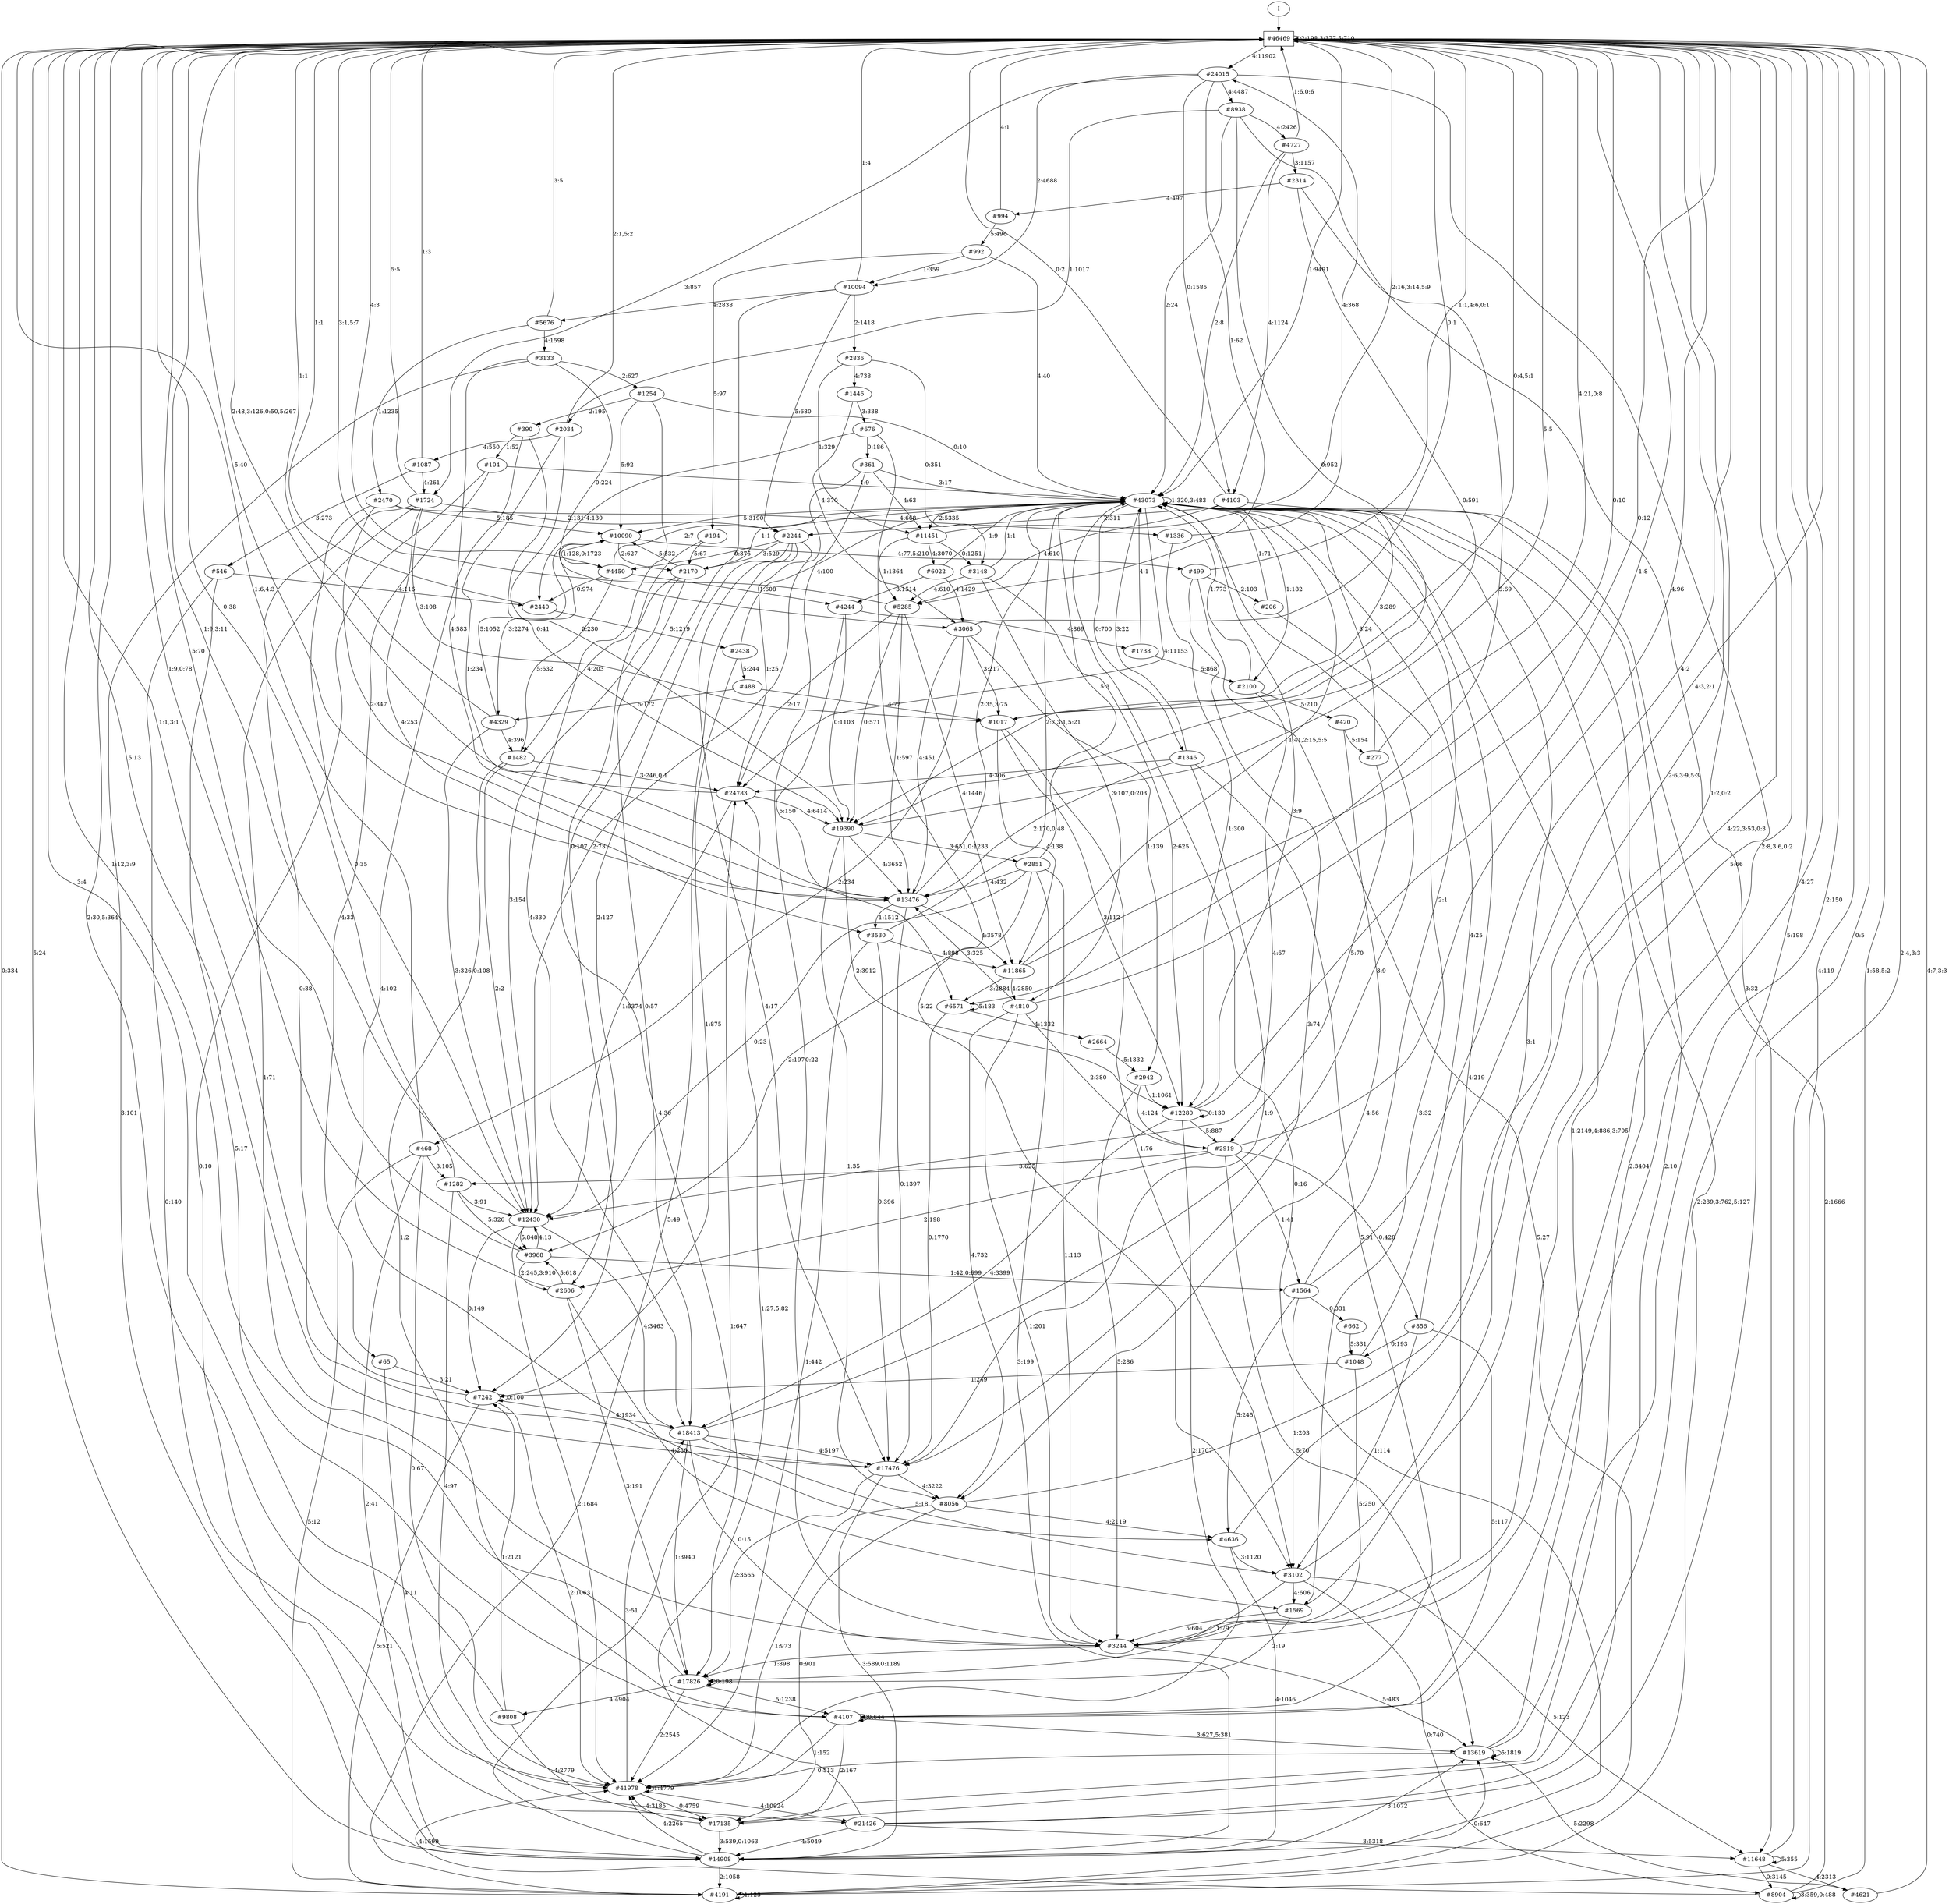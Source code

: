 // produced with flexfringe from git commitd1cf04ada0831d0605a3651971ef9a02091d8823
// dfasat/flexfringe -h=alergia -d=alergia_data -o=experiments/flexfringe_pautomac_study/flexfringe_data/exp6_n5_x0_w1_a1_b0_f1_I0_J0_K0_t1_l0_p0_11499999999999998dfa -n=5 -x=0 -w=1 -a=1 -b=0 -f=1 -I=0 -J=0 -K=0 -t=1 -l=0 -p=0.11499999999999998 /Users/nicholasrenninger/Google Drive/Grad School/specification learning/code/DPFA_DTS_product_experiment/dfasatInvestigations/experiments/flexfringe_pautomac_study/flexfringe_data/flexfringe_pautomac_study_train 
digraph DFA {
	0 [label="root" shape=box];
		I -> 0;
	0 [ label="#46469"  ];
		0 -> 0 [label="2:198,3:377,5:710"  ];
		0 -> 1 [label="1:9491"  ];
		0 -> 67 [label="4:11902"  ];
		0 -> 955 [label="0:334"  ];
	1 [ label="#43073"  ];
		1 -> 1 [label="1:320,3:483"  ];
		1 -> 2 [label="4:11153"  ];
		1 -> 40 [label="2:5335"  ];
		1 -> 45 [label="5:3190"  ];
		1 -> 564 [label="0:700"  ];
	2 [ label="#24783"  ];
		2 -> 0 [label="2:48,3:126,0:50,5:267"  ];
		2 -> 20 [label="4:6414"  ];
		2 -> 3 [label="1:5374"  ];
	3 [ label="#12430"  ];
		3 -> 0 [label="1:9,3:11"  ];
		3 -> 4 [label="2:1684"  ];
		3 -> 161 [label="4:3463"  ];
		3 -> 355 [label="5:848"  ];
		3 -> 808 [label="0:149"  ];
	161 [ label="#18413"  ];
		161 -> 1 [label="3:9"  ];
		161 -> 162 [label="1:3940"  ];
		161 -> 296 [label="4:5197"  ];
		161 -> 821 [label="5:18"  ];
		161 -> 8201 [label="0:15"  ];
	162 [ label="#17826"  ];
		162 -> 0 [label="1:12,3:9"  ];
		162 -> 4 [label="2:2545"  ];
		162 -> 162 [label="0:198"  ];
		162 -> 807 [label="4:4904"  ];
		162 -> 1120 [label="5:1238"  ];
	807 [ label="#9808"  ];
		807 -> 0 [label="3:4"  ];
		807 -> 808 [label="1:2121"  ];
		807 -> 4605 [label="4:2779"  ];
	808 [ label="#7242"  ];
		808 -> 0 [label="1:1,3:1"  ];
		808 -> 4 [label="2:1063"  ];
		808 -> 161 [label="4:1934"  ];
		808 -> 808 [label="0:100"  ];
		808 -> 955 [label="5:521"  ];
	1120 [ label="#4107"  ];
		1120 -> 0 [label="4:27"  ];
		1120 -> 4 [label="1:152"  ];
		1120 -> 852 [label="3:627,5:381"  ];
		1120 -> 1120 [label="0:644"  ];
		1120 -> 4605 [label="2:167"  ];
	296 [ label="#17476"  ];
		296 -> 0 [label="5:13"  ];
		296 -> 162 [label="2:3565"  ];
		296 -> 297 [label="4:3222"  ];
		296 -> 954 [label="3:589,0:1189"  ];
	297 [ label="#8056"  ];
		297 -> 0 [label="2:6,3:9,5:3"  ];
		297 -> 4 [label="1:973"  ];
		297 -> 820 [label="4:2119"  ];
		297 -> 4605 [label="0:901"  ];
	820 [ label="#4636"  ];
		820 -> 0 [label="1:2,0:2"  ];
		820 -> 821 [label="3:1120"  ];
		820 -> 954 [label="4:1046"  ];
	821 [ label="#3102"  ];
		821 -> 1 [label="3:1"  ];
		821 -> 162 [label="1:79"  ];
		821 -> 560 [label="5:123"  ];
		821 -> 561 [label="0:740"  ];
		821 -> 8200 [label="4:606"  ];
	8200 [ label="#1569"  ];
		8200 -> 0 [label="4:22,3:53,0:3"  ];
		8200 -> 162 [label="2:19"  ];
		8200 -> 8201 [label="5:604"  ];
	8201 [ label="#3244"  ];
		8201 -> 0 [label="2:8,3:6,0:2"  ];
		8201 -> 1 [label="4:219"  ];
		8201 -> 162 [label="1:898"  ];
		8201 -> 852 [label="5:483"  ];
	4 [ label="#41978"  ];
		4 -> 0 [label="2:30,5:364"  ];
		4 -> 4 [label="1:4779"  ];
		4 -> 161 [label="3:51"  ];
		4 -> 559 [label="4:10924"  ];
		4 -> 4605 [label="0:4759"  ];
	559 [ label="#21426"  ];
		559 -> 0 [label="0:5"  ];
		559 -> 1 [label="2:10"  ];
		559 -> 2 [label="1:27,5:82"  ];
		559 -> 560 [label="3:5318"  ];
		559 -> 954 [label="4:5049"  ];
	954 [ label="#14908"  ];
		954 -> 0 [label="5:24"  ];
		954 -> 1 [label="0:16"  ];
		954 -> 2 [label="1:647"  ];
		954 -> 4 [label="4:2265"  ];
		954 -> 852 [label="3:1072"  ];
		954 -> 955 [label="2:1058"  ];
	955 [ label="#4191"  ];
		955 -> 0 [label="4:119"  ];
		955 -> 1 [label="2:289,3:762,5:127"  ];
		955 -> 852 [label="0:647"  ];
		955 -> 955 [label="1:123"  ];
	560 [ label="#11648"  ];
		560 -> 0 [label="2:4,3:3"  ];
		560 -> 560 [label="5:355"  ];
		560 -> 561 [label="0:3145"  ];
		560 -> 851 [label="4:2313"  ];
	851 [ label="#4621"  ];
		851 -> 0 [label="4:7,3:3"  ];
		851 -> 852 [label="5:2298"  ];
	852 [ label="#13619"  ];
		852 -> 0 [label="2:150"  ];
		852 -> 1 [label="1:2149,4:886,3:705"  ];
		852 -> 4 [label="0:513"  ];
		852 -> 852 [label="5:1819"  ];
	561 [ label="#8904"  ];
		561 -> 0 [label="1:58,5:2"  ];
		561 -> 1 [label="2:1666"  ];
		561 -> 4 [label="4:1599"  ];
		561 -> 561 [label="3:359,0:488"  ];
	4605 [ label="#17135"  ];
		4605 -> 0 [label="5:198"  ];
		4605 -> 1 [label="2:3404"  ];
		4605 -> 4 [label="4:3185"  ];
		4605 -> 954 [label="3:539,0:1063"  ];
	355 [ label="#3968"  ];
		355 -> 0 [label="5:70"  ];
		355 -> 3 [label="4:13"  ];
		355 -> 356 [label="1:42,0:699"  ];
		355 -> 819 [label="2:245,3:910"  ];
	819 [ label="#2606"  ];
		819 -> 0 [label="1:9,0:78"  ];
		819 -> 162 [label="3:191"  ];
		819 -> 355 [label="5:618"  ];
		819 -> 8200 [label="4:230"  ];
	356 [ label="#1564"  ];
		356 -> 0 [label="4:2"  ];
		356 -> 1 [label="2:1"  ];
		356 -> 820 [label="5:245"  ];
		356 -> 821 [label="1:203"  ];
		356 -> 2534 [label="0:331"  ];
	2534 [ label="#662"  ];
		2534 -> 2535 [label="5:331"  ];
	2535 [ label="#1048"  ];
		2535 -> 1 [label="4:25"  ];
		2535 -> 808 [label="1:249"  ];
		2535 -> 8201 [label="5:250"  ];
	20 [ label="#19390"  ];
		20 -> 0 [label="5:5"  ];
		20 -> 21 [label="2:3912"  ];
		20 -> 181 [label="4:3652"  ];
		20 -> 284 [label="3:651,0:1233"  ];
		20 -> 297 [label="1:35"  ];
	181 [ label="#13476"  ];
		181 -> 0 [label="5:40"  ];
		181 -> 1 [label="2:35,3:75"  ];
		181 -> 182 [label="4:3578"  ];
		181 -> 296 [label="0:1397"  ];
		181 -> 527 [label="1:1512"  ];
	527 [ label="#3530"  ];
		527 -> 1 [label="2:7,3:1,5:21"  ];
		527 -> 4 [label="1:442"  ];
		527 -> 182 [label="4:898"  ];
		527 -> 296 [label="0:396"  ];
	182 [ label="#11865"  ];
		182 -> 0 [label="0:10"  ];
		182 -> 1 [label="1:41,2:15,5:5"  ];
		182 -> 183 [label="3:2884"  ];
		182 -> 249 [label="4:2850"  ];
	249 [ label="#4810"  ];
		249 -> 0 [label="0:12"  ];
		249 -> 181 [label="3:325"  ];
		249 -> 297 [label="4:732"  ];
		249 -> 2058 [label="2:380"  ];
		249 -> 8201 [label="1:201"  ];
	183 [ label="#6571"  ];
		183 -> 183 [label="5:183"  ];
		183 -> 184 [label="4:1332"  ];
		183 -> 296 [label="0:1770"  ];
	184 [ label="#2664"  ];
		184 -> 185 [label="5:1332"  ];
	185 [ label="#2942"  ];
		185 -> 21 [label="1:1061"  ];
		185 -> 2058 [label="4:124"  ];
		185 -> 8201 [label="5:286"  ];
	21 [ label="#12280"  ];
		21 -> 0 [label="1:8"  ];
		21 -> 1 [label="3:9"  ];
		21 -> 4 [label="2:1707"  ];
		21 -> 21 [label="0:130"  ];
		21 -> 161 [label="4:3399"  ];
		21 -> 2058 [label="5:887"  ];
	2058 [ label="#2919"  ];
		2058 -> 0 [label="4:96"  ];
		2058 -> 356 [label="1:41"  ];
		2058 -> 819 [label="2:198"  ];
		2058 -> 852 [label="5:70"  ];
		2058 -> 2059 [label="3:625"  ];
		2058 -> 2161 [label="0:428"  ];
	2059 [ label="#1282"  ];
		2059 -> 0 [label="0:38"  ];
		2059 -> 3 [label="3:91"  ];
		2059 -> 4 [label="4:97"  ];
		2059 -> 355 [label="5:326"  ];
	2161 [ label="#856"  ];
		2161 -> 0 [label="4:3,2:1"  ];
		2161 -> 821 [label="1:114"  ];
		2161 -> 1120 [label="5:117"  ];
		2161 -> 2535 [label="0:193"  ];
	284 [ label="#2851"  ];
		284 -> 1 [label="5:3"  ];
		284 -> 3 [label="0:23"  ];
		284 -> 181 [label="4:432"  ];
		284 -> 355 [label="2:197"  ];
		284 -> 954 [label="3:199"  ];
		284 -> 8201 [label="1:113"  ];
	40 [ label="#11451"  ];
		40 -> 0 [label="2:16,3:14,5:9"  ];
		40 -> 41 [label="4:3070"  ];
		40 -> 536 [label="0:1251"  ];
		40 -> 1639 [label="1:1364"  ];
	41 [ label="#6022"  ];
		41 -> 1 [label="1:9"  ];
		41 -> 42 [label="3:1514"  ];
		41 -> 47 [label="4:1429"  ];
	47 [ label="#3065"  ];
		47 -> 0 [label="0:1"  ];
		47 -> 181 [label="4:451"  ];
		47 -> 185 [label="1:139"  ];
		47 -> 6718 [label="2:234"  ];
		47 -> 2300 [label="3:217"  ];
	6718 [ label="#468"  ];
		6718 -> 0 [label="1:6,4:3"  ];
		6718 -> 4 [label="0:67"  ];
		6718 -> 954 [label="2:41"  ];
		6718 -> 955 [label="5:12"  ];
		6718 -> 2059 [label="3:105"  ];
	2300 [ label="#1017"  ];
		2300 -> 0 [label="0:4,5:1"  ];
		2300 -> 21 [label="3:112"  ];
		2300 -> 182 [label="4:138"  ];
		2300 -> 821 [label="1:76"  ];
	42 [ label="#4244"  ];
		42 -> 20 [label="0:1103"  ];
		42 -> 183 [label="5:150"  ];
		42 -> 974 [label="4:869"  ];
	974 [ label="#1738"  ];
		974 -> 1 [label="4:1"  ];
		974 -> 975 [label="5:868"  ];
	975 [ label="#2100"  ];
		975 -> 1 [label="1:773"  ];
		975 -> 3 [label="4:67"  ];
		975 -> 3299 [label="5:210"  ];
	3299 [ label="#420"  ];
		3299 -> 297 [label="4:56"  ];
		3299 -> 3300 [label="5:154"  ];
	3300 [ label="#277"  ];
		3300 -> 0 [label="4:21,0:8"  ];
		3300 -> 1 [label="3:24"  ];
		3300 -> 2058 [label="5:70"  ];
	536 [ label="#3148"  ];
		536 -> 1 [label="1:1"  ];
		536 -> 21 [label="2:625"  ];
		536 -> 249 [label="3:107,0:203"  ];
		536 -> 1639 [label="4:610"  ];
	1639 [ label="#5285"  ];
		1639 -> 0 [label="3:1,5:7"  ];
		1639 -> 20 [label="0:571"  ];
		1639 -> 2 [label="2:17"  ];
		1639 -> 181 [label="1:597"  ];
		1639 -> 182 [label="4:1446"  ];
	564 [ label="#1346"  ];
		564 -> 1 [label="3:22"  ];
		564 -> 2 [label="4:306"  ];
		564 -> 181 [label="2:170,0:48"  ];
		564 -> 296 [label="1:9"  ];
		564 -> 1120 [label="5:91"  ];
	45 [ label="#10090"  ];
		45 -> 46 [label="3:2274"  ];
		45 -> 805 [label="1:128,0:1723"  ];
		45 -> 1033 [label="2:627"  ];
		45 -> 4294 [label="4:77,5:210"  ];
	1033 [ label="#2170"  ];
		1033 -> 1 [label="1:1"  ];
		1033 -> 3 [label="3:154"  ];
		1033 -> 45 [label="5:532"  ];
		1033 -> 68 [label="4:203"  ];
		1033 -> 161 [label="0:57"  ];
	46 [ label="#4329"  ];
		46 -> 0 [label="1:1"  ];
		46 -> 3 [label="3:326,0:108"  ];
		46 -> 45 [label="5:1052"  ];
		46 -> 68 [label="4:396"  ];
	68 [ label="#1482"  ];
		68 -> 2 [label="3:246,0:1"  ];
		68 -> 3 [label="2:2"  ];
		68 -> 1120 [label="1:2"  ];
	805 [ label="#4450"  ];
		805 -> 0 [label="4:3"  ];
		805 -> 1 [label="2:7"  ];
		805 -> 42 [label="1:608"  ];
		805 -> 68 [label="5:632"  ];
		805 -> 1371 [label="0:974"  ];
	1371 [ label="#2440"  ];
		1371 -> 0 [label="1:1"  ];
		1371 -> 1372 [label="5:1219"  ];
	1372 [ label="#2438"  ];
		1372 -> 1 [label="4:100"  ];
		1372 -> 808 [label="1:875"  ];
		1372 -> 22688 [label="5:244"  ];
	22688 [ label="#488"  ];
		22688 -> 46 [label="5:172"  ];
		22688 -> 2300 [label="4:72"  ];
	4294 [ label="#499"  ];
		4294 -> 0 [label="1:1,4:6,0:1"  ];
		4294 -> 296 [label="3:74"  ];
		4294 -> 955 [label="5:27"  ];
		4294 -> 11128 [label="2:103"  ];
	11128 [ label="#206"  ];
		11128 -> 1 [label="1:71"  ];
		11128 -> 8200 [label="3:32"  ];
	67 [ label="#24015"  ];
		67 -> 69 [label="2:4688"  ];
		67 -> 100 [label="0:1585"  ];
		67 -> 107 [label="3:857"  ];
		67 -> 145 [label="4:4487"  ];
		67 -> 1639 [label="1:62"  ];
		67 -> 8201 [label="5:66"  ];
	145 [ label="#8938"  ];
		145 -> 20 [label="0:952"  ];
		145 -> 1 [label="2:24"  ];
		145 -> 146 [label="4:2426"  ];
		145 -> 280 [label="1:1017"  ];
		145 -> 560 [label="3:32"  ];
	280 [ label="#2034"  ];
		280 -> 0 [label="2:1,5:2"  ];
		280 -> 20 [label="0:230"  ];
		280 -> 181 [label="1:234"  ];
		280 -> 281 [label="4:550"  ];
	281 [ label="#1087"  ];
		281 -> 0 [label="1:3"  ];
		281 -> 107 [label="4:261"  ];
		281 -> 649 [label="3:273"  ];
	649 [ label="#546"  ];
		649 -> 1120 [label="5:17"  ];
		649 -> 1371 [label="4:116"  ];
		649 -> 4605 [label="0:140"  ];
	146 [ label="#4727"  ];
		146 -> 0 [label="1:6,0:6"  ];
		146 -> 1 [label="2:8"  ];
		146 -> 100 [label="4:1124"  ];
		146 -> 212 [label="3:1157"  ];
	212 [ label="#2314"  ];
		212 -> 20 [label="0:591"  ];
		212 -> 183 [label="5:69"  ];
		212 -> 213 [label="4:497"  ];
	213 [ label="#994"  ];
		213 -> 0 [label="4:1"  ];
		213 -> 214 [label="5:496"  ];
	214 [ label="#992"  ];
		214 -> 1 [label="4:40"  ];
		214 -> 69 [label="1:359"  ];
		214 -> 247 [label="5:97"  ];
	247 [ label="#194"  ];
		247 -> 162 [label="4:30"  ];
		247 -> 1033 [label="5:67"  ];
	69 [ label="#10094"  ];
		69 -> 0 [label="1:4"  ];
		69 -> 70 [label="4:2838"  ];
		69 -> 87 [label="2:1418"  ];
		69 -> 209 [label="5:680"  ];
		69 -> 808 [label="0:107"  ];
	70 [ label="#5676"  ];
		70 -> 0 [label="3:5"  ];
		70 -> 71 [label="1:1235"  ];
		70 -> 258 [label="4:1598"  ];
	71 [ label="#2470"  ];
		71 -> 3 [label="0:35"  ];
		71 -> 45 [label="5:185"  ];
		71 -> 72 [label="4:668"  ];
		71 -> 181 [label="2:347"  ];
	72 [ label="#1336"  ];
		72 -> 21 [label="1:300"  ];
		72 -> 67 [label="4:368"  ];
	258 [ label="#3133"  ];
		258 -> 47 [label="0:224"  ];
		258 -> 181 [label="4:583"  ];
		258 -> 442 [label="2:627"  ];
		258 -> 954 [label="3:101"  ];
	442 [ label="#1254"  ];
		442 -> 1 [label="0:10"  ];
		442 -> 45 [label="5:92"  ];
		442 -> 161 [label="4:330"  ];
		442 -> 2825 [label="2:195"  ];
	2825 [ label="#390"  ];
		2825 -> 20 [label="0:41"  ];
		2825 -> 820 [label="4:102"  ];
		2825 -> 7792 [label="1:52"  ];
	7792 [ label="#104"  ];
		7792 -> 16041 [label="4:33"  ];
		7792 -> 1 [label="1:9"  ];
		7792 -> 954 [label="0:10"  ];
	16041 [ label="#65"  ];
		16041 -> 559 [label="4:11"  ];
		16041 -> 808 [label="3:21"  ];
	87 [ label="#2836"  ];
		87 -> 40 [label="1:329"  ];
		87 -> 148 [label="4:738"  ];
		87 -> 536 [label="0:351"  ];
	148 [ label="#1446"  ];
		148 -> 47 [label="4:370"  ];
		148 -> 149 [label="3:338"  ];
	149 [ label="#676"  ];
		149 -> 150 [label="0:186"  ];
		149 -> 821 [label="5:22"  ];
		149 -> 1371 [label="4:130"  ];
	150 [ label="#361"  ];
		150 -> 1 [label="3:17"  ];
		150 -> 3 [label="2:73"  ];
		150 -> 40 [label="4:63"  ];
		150 -> 8201 [label="0:22"  ];
	209 [ label="#2244"  ];
		209 -> 2 [label="1:25"  ];
		209 -> 296 [label="4:17"  ];
		209 -> 805 [label="0:375"  ];
		209 -> 819 [label="2:127"  ];
		209 -> 955 [label="5:49"  ];
		209 -> 1033 [label="3:529"  ];
	107 [ label="#1724"  ];
		107 -> 0 [label="5:5"  ];
		107 -> 209 [label="2:131"  ];
		107 -> 296 [label="0:38"  ];
		107 -> 527 [label="4:253"  ];
		107 -> 2300 [label="3:108"  ];
		107 -> 8201 [label="1:71"  ];
	100 [ label="#4103"  ];
		100 -> 0 [label="0:2"  ];
		100 -> 209 [label="2:311"  ];
		100 -> 975 [label="1:182"  ];
		100 -> 1639 [label="4:610"  ];
		100 -> 2300 [label="3:289"  ];
}
